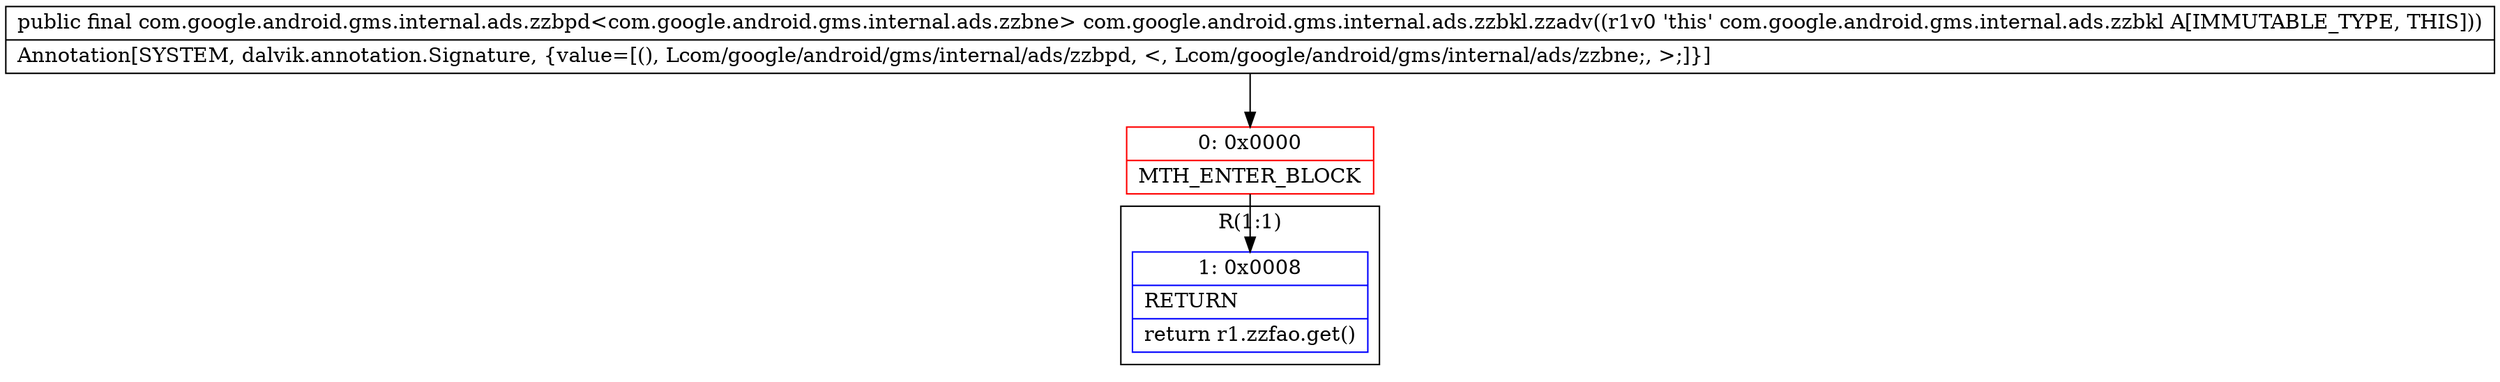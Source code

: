 digraph "CFG forcom.google.android.gms.internal.ads.zzbkl.zzadv()Lcom\/google\/android\/gms\/internal\/ads\/zzbpd;" {
subgraph cluster_Region_326656868 {
label = "R(1:1)";
node [shape=record,color=blue];
Node_1 [shape=record,label="{1\:\ 0x0008|RETURN\l|return r1.zzfao.get()\l}"];
}
Node_0 [shape=record,color=red,label="{0\:\ 0x0000|MTH_ENTER_BLOCK\l}"];
MethodNode[shape=record,label="{public final com.google.android.gms.internal.ads.zzbpd\<com.google.android.gms.internal.ads.zzbne\> com.google.android.gms.internal.ads.zzbkl.zzadv((r1v0 'this' com.google.android.gms.internal.ads.zzbkl A[IMMUTABLE_TYPE, THIS]))  | Annotation[SYSTEM, dalvik.annotation.Signature, \{value=[(), Lcom\/google\/android\/gms\/internal\/ads\/zzbpd, \<, Lcom\/google\/android\/gms\/internal\/ads\/zzbne;, \>;]\}]\l}"];
MethodNode -> Node_0;
Node_0 -> Node_1;
}

